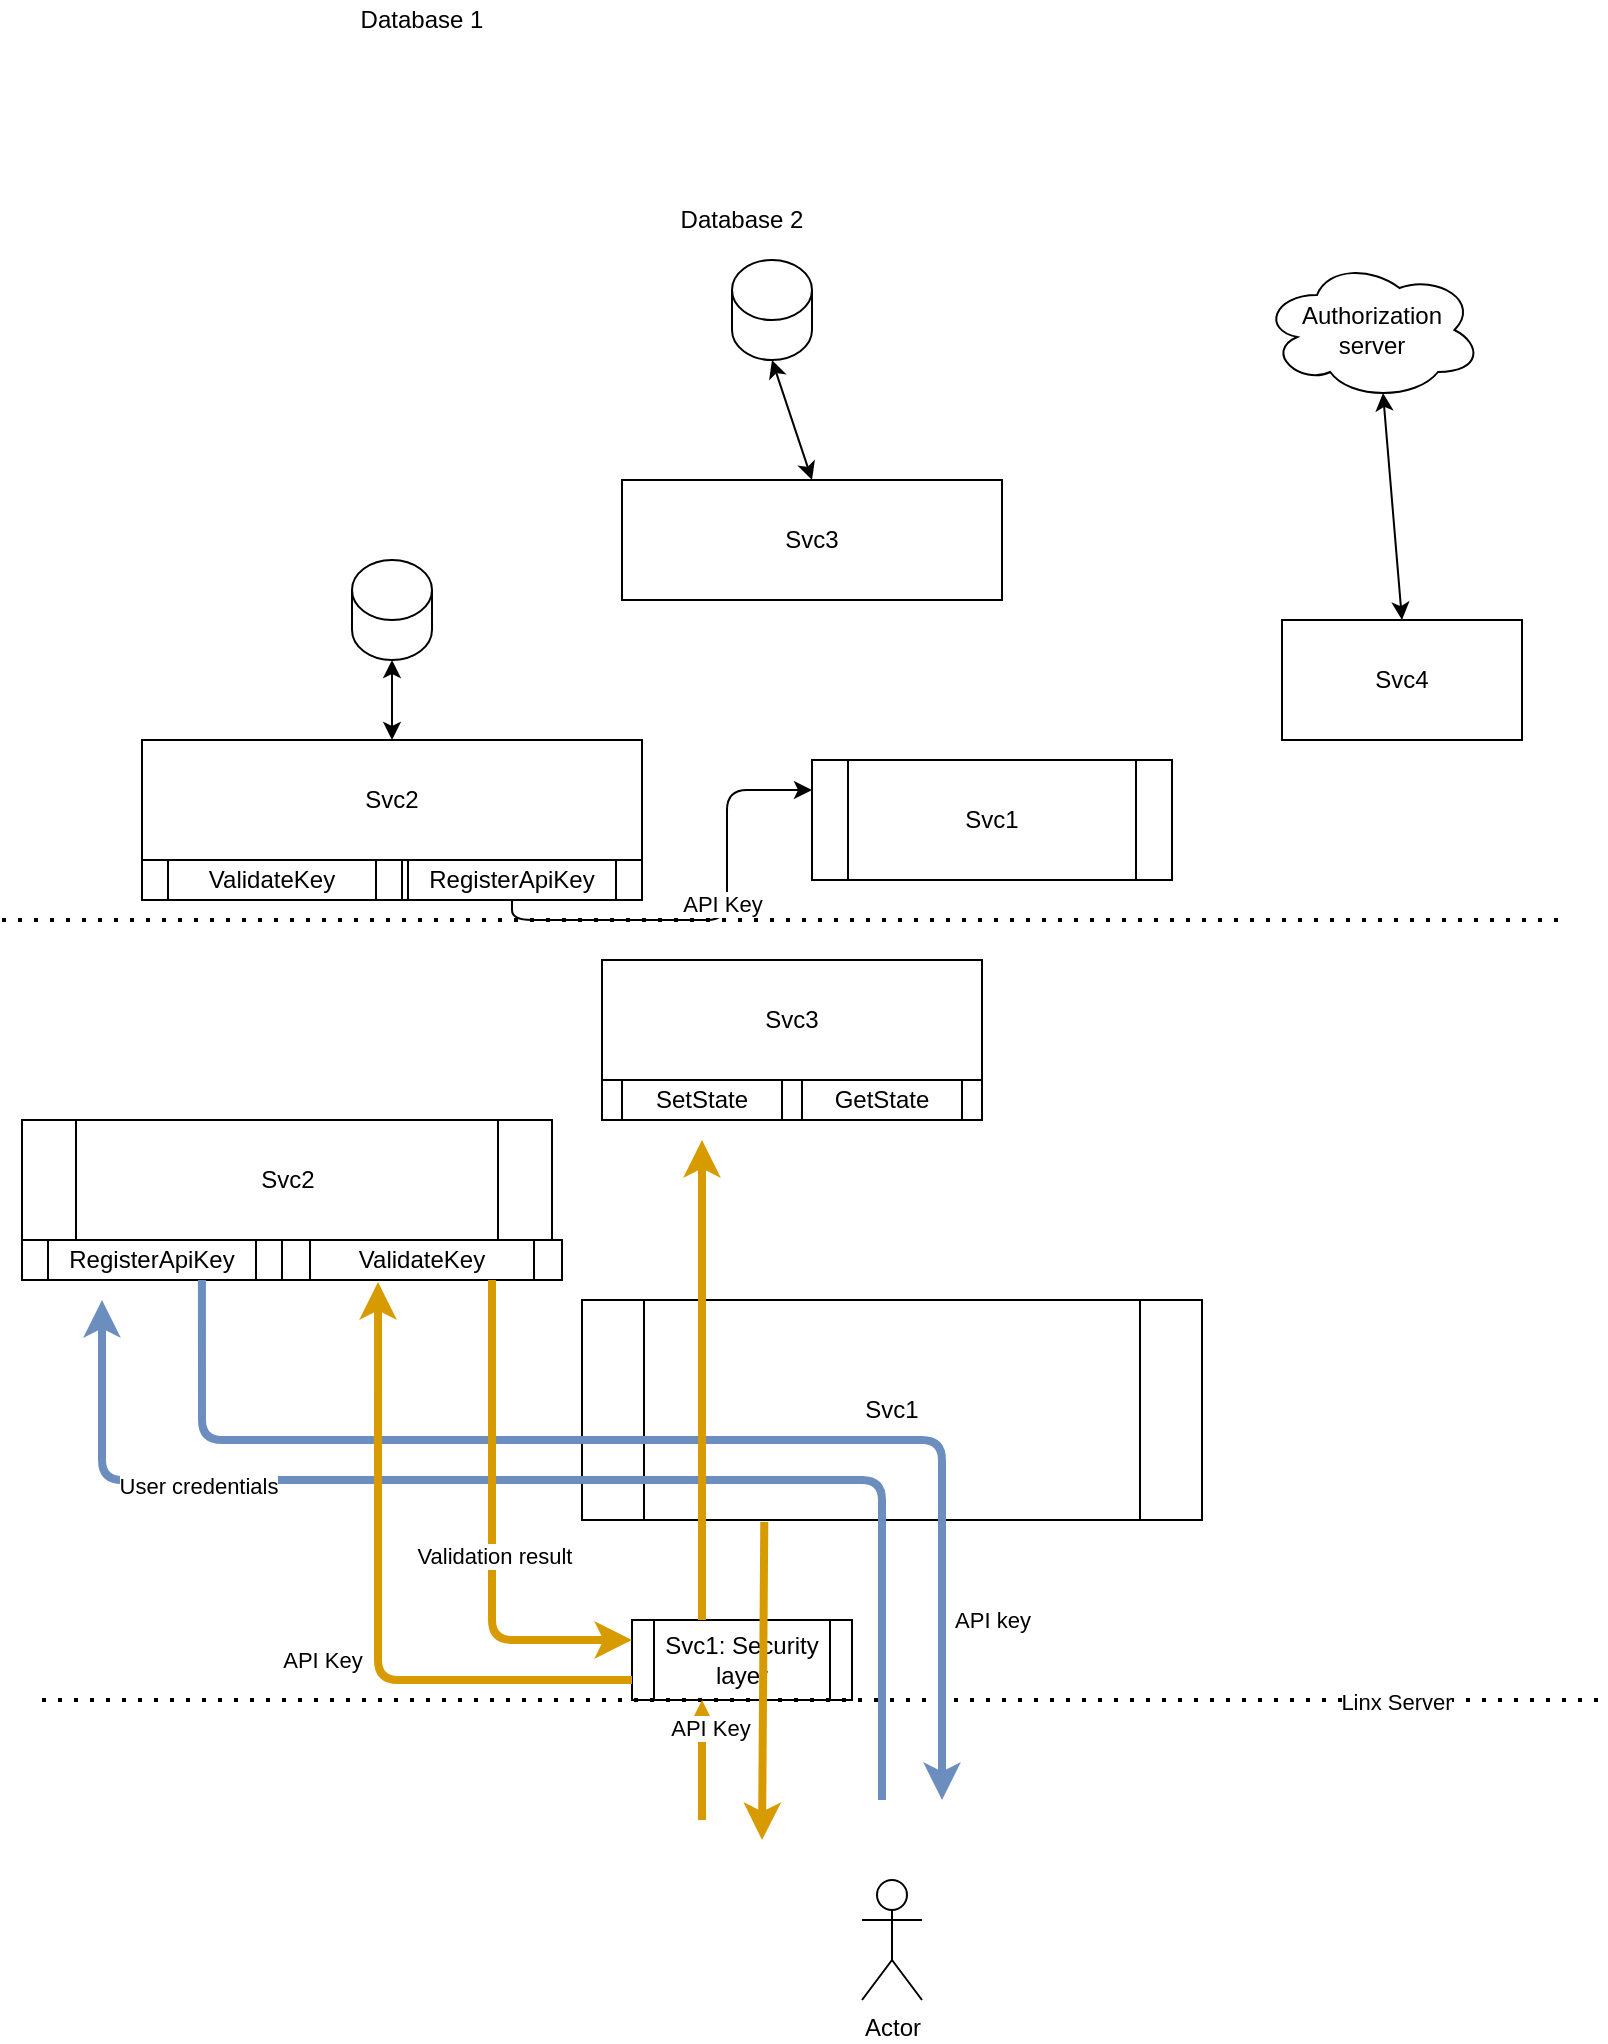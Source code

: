 <mxfile version="14.9.0" type="device" pages="4"><diagram id="HLgTDvGAxI1773y8lrbR" name="Page-1"><mxGraphModel dx="1422" dy="762" grid="1" gridSize="10" guides="1" tooltips="1" connect="1" arrows="1" fold="1" page="1" pageScale="1" pageWidth="850" pageHeight="1100" math="0" shadow="0"><root><mxCell id="0"/><mxCell id="1" parent="0"/><mxCell id="-FcsciNFn2bH9h2o8kgL-3" value="Svc2" style="rounded=0;whiteSpace=wrap;html=1;" parent="1" vertex="1"><mxGeometry x="110" y="440" width="250" height="60" as="geometry"/></mxCell><mxCell id="-FcsciNFn2bH9h2o8kgL-7" value="Svc3" style="rounded=0;whiteSpace=wrap;html=1;" parent="1" vertex="1"><mxGeometry x="350" y="310" width="190" height="60" as="geometry"/></mxCell><mxCell id="-FcsciNFn2bH9h2o8kgL-8" value="Svc4" style="rounded=0;whiteSpace=wrap;html=1;" parent="1" vertex="1"><mxGeometry x="680" y="380" width="120" height="60" as="geometry"/></mxCell><mxCell id="-FcsciNFn2bH9h2o8kgL-13" value="" style="shape=cylinder3;whiteSpace=wrap;html=1;boundedLbl=1;backgroundOutline=1;size=15;" parent="1" vertex="1"><mxGeometry x="215" y="350" width="40" height="50" as="geometry"/></mxCell><mxCell id="-FcsciNFn2bH9h2o8kgL-15" value="" style="shape=cylinder3;whiteSpace=wrap;html=1;boundedLbl=1;backgroundOutline=1;size=15;" parent="1" vertex="1"><mxGeometry x="405" y="200" width="40" height="50" as="geometry"/></mxCell><mxCell id="-FcsciNFn2bH9h2o8kgL-2" value="Actor" style="shape=umlActor;verticalLabelPosition=bottom;verticalAlign=top;html=1;outlineConnect=0;" parent="1" vertex="1"><mxGeometry x="470" y="1010" width="30" height="60" as="geometry"/></mxCell><mxCell id="-FcsciNFn2bH9h2o8kgL-25" value="" style="endArrow=classic;startArrow=classic;html=1;exitX=0.5;exitY=0;exitDx=0;exitDy=0;entryX=0.5;entryY=1;entryDx=0;entryDy=0;entryPerimeter=0;" parent="1" source="-FcsciNFn2bH9h2o8kgL-7" target="-FcsciNFn2bH9h2o8kgL-15" edge="1"><mxGeometry width="50" height="50" relative="1" as="geometry"><mxPoint x="490" y="240" as="sourcePoint"/><mxPoint x="540" y="190" as="targetPoint"/></mxGeometry></mxCell><mxCell id="-FcsciNFn2bH9h2o8kgL-26" value="Database 1" style="text;html=1;strokeColor=none;fillColor=none;align=center;verticalAlign=middle;whiteSpace=wrap;rounded=0;" parent="1" vertex="1"><mxGeometry x="210" y="70" width="80" height="20" as="geometry"/></mxCell><mxCell id="-FcsciNFn2bH9h2o8kgL-27" value="Database 2" style="text;html=1;strokeColor=none;fillColor=none;align=center;verticalAlign=middle;whiteSpace=wrap;rounded=0;" parent="1" vertex="1"><mxGeometry x="370" y="170" width="80" height="20" as="geometry"/></mxCell><mxCell id="-FcsciNFn2bH9h2o8kgL-28" value="Authorization &lt;br&gt;server" style="ellipse;shape=cloud;whiteSpace=wrap;html=1;" parent="1" vertex="1"><mxGeometry x="670" y="200" width="110" height="70" as="geometry"/></mxCell><mxCell id="-FcsciNFn2bH9h2o8kgL-30" value="" style="endArrow=classic;startArrow=classic;html=1;entryX=0.55;entryY=0.95;entryDx=0;entryDy=0;entryPerimeter=0;exitX=0.5;exitY=0;exitDx=0;exitDy=0;" parent="1" source="-FcsciNFn2bH9h2o8kgL-8" target="-FcsciNFn2bH9h2o8kgL-28" edge="1"><mxGeometry width="50" height="50" relative="1" as="geometry"><mxPoint x="580" y="280" as="sourcePoint"/><mxPoint x="660" y="460" as="targetPoint"/></mxGeometry></mxCell><mxCell id="-FcsciNFn2bH9h2o8kgL-45" value="Svc1" style="shape=process;whiteSpace=wrap;html=1;backgroundOutline=1;" parent="1" vertex="1"><mxGeometry x="445" y="450" width="180" height="60" as="geometry"/></mxCell><mxCell id="-FcsciNFn2bH9h2o8kgL-53" value="" style="endArrow=none;dashed=1;html=1;dashPattern=1 3;strokeWidth=2;" parent="1" edge="1"><mxGeometry width="50" height="50" relative="1" as="geometry"><mxPoint x="40" y="530" as="sourcePoint"/><mxPoint x="820" y="530" as="targetPoint"/></mxGeometry></mxCell><mxCell id="-FcsciNFn2bH9h2o8kgL-55" value="" style="endArrow=classic;startArrow=classic;html=1;entryX=0.5;entryY=1;entryDx=0;entryDy=0;entryPerimeter=0;exitX=0.5;exitY=0;exitDx=0;exitDy=0;" parent="1" source="-FcsciNFn2bH9h2o8kgL-3" target="-FcsciNFn2bH9h2o8kgL-13" edge="1"><mxGeometry width="50" height="50" relative="1" as="geometry"><mxPoint x="70" y="460" as="sourcePoint"/><mxPoint x="120" y="410" as="targetPoint"/></mxGeometry></mxCell><mxCell id="-FcsciNFn2bH9h2o8kgL-72" value="RegisterApiKey" style="shape=process;whiteSpace=wrap;html=1;backgroundOutline=1;" parent="1" vertex="1"><mxGeometry x="230" y="500" width="130" height="20" as="geometry"/></mxCell><mxCell id="-FcsciNFn2bH9h2o8kgL-73" value="" style="endArrow=classic;html=1;exitX=0.5;exitY=1;exitDx=0;exitDy=0;entryX=0;entryY=0.25;entryDx=0;entryDy=0;edgeStyle=orthogonalEdgeStyle;" parent="1" source="-FcsciNFn2bH9h2o8kgL-72" target="-FcsciNFn2bH9h2o8kgL-45" edge="1"><mxGeometry width="50" height="50" relative="1" as="geometry"><mxPoint x="400" y="420" as="sourcePoint"/><mxPoint x="450" y="370" as="targetPoint"/></mxGeometry></mxCell><mxCell id="-FcsciNFn2bH9h2o8kgL-74" value="API Key" style="edgeLabel;html=1;align=center;verticalAlign=middle;resizable=0;points=[];" parent="-FcsciNFn2bH9h2o8kgL-73" vertex="1" connectable="0"><mxGeometry x="0.114" y="3" relative="1" as="geometry"><mxPoint as="offset"/></mxGeometry></mxCell><mxCell id="-FcsciNFn2bH9h2o8kgL-75" value="ValidateKey" style="shape=process;whiteSpace=wrap;html=1;backgroundOutline=1;" parent="1" vertex="1"><mxGeometry x="110" y="500" width="130" height="20" as="geometry"/></mxCell><mxCell id="-FcsciNFn2bH9h2o8kgL-92" value="Svc1" style="shape=process;whiteSpace=wrap;html=1;backgroundOutline=1;" parent="1" vertex="1"><mxGeometry x="330" y="720" width="310" height="110" as="geometry"/></mxCell><mxCell id="-FcsciNFn2bH9h2o8kgL-93" value="Svc1: Security layer" style="shape=process;whiteSpace=wrap;html=1;backgroundOutline=1;" parent="1" vertex="1"><mxGeometry x="355" y="880" width="110" height="40" as="geometry"/></mxCell><mxCell id="-FcsciNFn2bH9h2o8kgL-96" value="Svc2" style="shape=process;whiteSpace=wrap;html=1;backgroundOutline=1;" parent="1" vertex="1"><mxGeometry x="50" y="630" width="265" height="60" as="geometry"/></mxCell><mxCell id="-FcsciNFn2bH9h2o8kgL-99" value="" style="endArrow=classic;html=1;strokeWidth=4;fillColor=#dae8fc;strokeColor=#6c8ebf;edgeStyle=orthogonalEdgeStyle;" parent="1" edge="1"><mxGeometry width="50" height="50" relative="1" as="geometry"><mxPoint x="480" y="970" as="sourcePoint"/><mxPoint x="90" y="720" as="targetPoint"/><Array as="points"><mxPoint x="480" y="810"/><mxPoint x="90" y="810"/></Array></mxGeometry></mxCell><mxCell id="-FcsciNFn2bH9h2o8kgL-100" value="User credentials" style="edgeLabel;html=1;align=center;verticalAlign=middle;resizable=0;points=[];" parent="-FcsciNFn2bH9h2o8kgL-99" vertex="1" connectable="0"><mxGeometry x="0.571" y="3" relative="1" as="geometry"><mxPoint as="offset"/></mxGeometry></mxCell><mxCell id="-FcsciNFn2bH9h2o8kgL-101" value="" style="endArrow=none;dashed=1;html=1;dashPattern=1 3;strokeWidth=2;" parent="1" edge="1"><mxGeometry width="50" height="50" relative="1" as="geometry"><mxPoint x="60" y="920" as="sourcePoint"/><mxPoint x="840" y="920" as="targetPoint"/></mxGeometry></mxCell><mxCell id="-FcsciNFn2bH9h2o8kgL-102" value="Linx Server" style="edgeLabel;html=1;align=center;verticalAlign=middle;resizable=0;points=[];" parent="-FcsciNFn2bH9h2o8kgL-101" vertex="1" connectable="0"><mxGeometry x="0.736" y="-1" relative="1" as="geometry"><mxPoint as="offset"/></mxGeometry></mxCell><mxCell id="-FcsciNFn2bH9h2o8kgL-103" value="RegisterApiKey" style="shape=process;whiteSpace=wrap;html=1;backgroundOutline=1;" parent="1" vertex="1"><mxGeometry x="50" y="690" width="130" height="20" as="geometry"/></mxCell><mxCell id="-FcsciNFn2bH9h2o8kgL-104" value="" style="endArrow=classic;html=1;strokeWidth=4;fillColor=#dae8fc;strokeColor=#6c8ebf;exitX=0.692;exitY=1;exitDx=0;exitDy=0;exitPerimeter=0;edgeStyle=orthogonalEdgeStyle;" parent="1" source="-FcsciNFn2bH9h2o8kgL-103" edge="1"><mxGeometry width="50" height="50" relative="1" as="geometry"><mxPoint x="140" y="730" as="sourcePoint"/><mxPoint x="510" y="970" as="targetPoint"/><Array as="points"><mxPoint x="140" y="790"/><mxPoint x="510" y="790"/></Array></mxGeometry></mxCell><mxCell id="-FcsciNFn2bH9h2o8kgL-106" value="API key" style="edgeLabel;html=1;align=center;verticalAlign=middle;resizable=0;points=[];" parent="-FcsciNFn2bH9h2o8kgL-104" vertex="1" connectable="0"><mxGeometry x="-0.103" y="-4" relative="1" as="geometry"><mxPoint x="192" y="86" as="offset"/></mxGeometry></mxCell><mxCell id="-FcsciNFn2bH9h2o8kgL-107" value="ValidateKey" style="shape=process;whiteSpace=wrap;html=1;backgroundOutline=1;" parent="1" vertex="1"><mxGeometry x="180" y="690" width="140" height="20" as="geometry"/></mxCell><mxCell id="-FcsciNFn2bH9h2o8kgL-108" value="" style="endArrow=classic;html=1;strokeWidth=4;fillColor=#ffe6cc;strokeColor=#d79b00;" parent="1" edge="1"><mxGeometry width="50" height="50" relative="1" as="geometry"><mxPoint x="390" y="980" as="sourcePoint"/><mxPoint x="390" y="920" as="targetPoint"/></mxGeometry></mxCell><mxCell id="-FcsciNFn2bH9h2o8kgL-111" value="API Key" style="edgeLabel;html=1;align=center;verticalAlign=middle;resizable=0;points=[];" parent="-FcsciNFn2bH9h2o8kgL-108" vertex="1" connectable="0"><mxGeometry x="0.557" y="-4" relative="1" as="geometry"><mxPoint as="offset"/></mxGeometry></mxCell><mxCell id="-FcsciNFn2bH9h2o8kgL-112" value="" style="endArrow=classic;html=1;strokeWidth=4;fillColor=#ffe6cc;strokeColor=#d79b00;entryX=0.343;entryY=1.05;entryDx=0;entryDy=0;entryPerimeter=0;exitX=0;exitY=0.75;exitDx=0;exitDy=0;edgeStyle=orthogonalEdgeStyle;" parent="1" source="-FcsciNFn2bH9h2o8kgL-93" target="-FcsciNFn2bH9h2o8kgL-107" edge="1"><mxGeometry width="50" height="50" relative="1" as="geometry"><mxPoint x="490" y="980" as="sourcePoint"/><mxPoint x="490" y="930" as="targetPoint"/></mxGeometry></mxCell><mxCell id="-FcsciNFn2bH9h2o8kgL-113" value="API Key" style="edgeLabel;html=1;align=center;verticalAlign=middle;resizable=0;points=[];" parent="-FcsciNFn2bH9h2o8kgL-112" vertex="1" connectable="0"><mxGeometry x="0.557" y="-4" relative="1" as="geometry"><mxPoint x="-32" y="117" as="offset"/></mxGeometry></mxCell><mxCell id="-FcsciNFn2bH9h2o8kgL-114" value="" style="endArrow=classic;html=1;strokeWidth=4;fillColor=#ffe6cc;strokeColor=#d79b00;entryX=0;entryY=0.25;entryDx=0;entryDy=0;exitX=0.75;exitY=1;exitDx=0;exitDy=0;edgeStyle=orthogonalEdgeStyle;" parent="1" source="-FcsciNFn2bH9h2o8kgL-107" target="-FcsciNFn2bH9h2o8kgL-93" edge="1"><mxGeometry width="50" height="50" relative="1" as="geometry"><mxPoint x="804.5" y="719" as="sourcePoint"/><mxPoint x="580.02" y="560" as="targetPoint"/></mxGeometry></mxCell><mxCell id="-FcsciNFn2bH9h2o8kgL-116" value="Validation result" style="edgeLabel;html=1;align=center;verticalAlign=middle;resizable=0;points=[];" parent="-FcsciNFn2bH9h2o8kgL-114" vertex="1" connectable="0"><mxGeometry x="0.104" y="1" relative="1" as="geometry"><mxPoint as="offset"/></mxGeometry></mxCell><mxCell id="-FcsciNFn2bH9h2o8kgL-117" value="" style="endArrow=classic;html=1;strokeWidth=4;fillColor=#ffe6cc;strokeColor=#d79b00;" parent="1" edge="1"><mxGeometry width="50" height="50" relative="1" as="geometry"><mxPoint x="390" y="880" as="sourcePoint"/><mxPoint x="390" y="640" as="targetPoint"/></mxGeometry></mxCell><mxCell id="-FcsciNFn2bH9h2o8kgL-120" value="Svc3" style="rounded=0;whiteSpace=wrap;html=1;" parent="1" vertex="1"><mxGeometry x="340" y="550" width="190" height="60" as="geometry"/></mxCell><mxCell id="-FcsciNFn2bH9h2o8kgL-121" value="SetState" style="shape=process;whiteSpace=wrap;html=1;backgroundOutline=1;" parent="1" vertex="1"><mxGeometry x="340" y="610" width="100" height="20" as="geometry"/></mxCell><mxCell id="-FcsciNFn2bH9h2o8kgL-122" value="GetState" style="shape=process;whiteSpace=wrap;html=1;backgroundOutline=1;" parent="1" vertex="1"><mxGeometry x="430" y="610" width="100" height="20" as="geometry"/></mxCell><mxCell id="-FcsciNFn2bH9h2o8kgL-123" value="" style="endArrow=classic;html=1;strokeWidth=4;fillColor=#ffe6cc;strokeColor=#d79b00;exitX=0.294;exitY=1.009;exitDx=0;exitDy=0;exitPerimeter=0;" parent="1" source="-FcsciNFn2bH9h2o8kgL-92" edge="1"><mxGeometry width="50" height="50" relative="1" as="geometry"><mxPoint x="420" y="850" as="sourcePoint"/><mxPoint x="420" y="990" as="targetPoint"/></mxGeometry></mxCell></root></mxGraphModel></diagram><diagram id="8StwgV1w-nt2ezaBrcAZ" name="Page-2"><mxGraphModel dx="1422" dy="762" grid="1" gridSize="10" guides="1" tooltips="1" connect="1" arrows="1" fold="1" page="1" pageScale="1" pageWidth="850" pageHeight="1100" math="0" shadow="0"><root><mxCell id="08Kf6zx3Jx7jf0_cea9D-0"/><mxCell id="08Kf6zx3Jx7jf0_cea9D-1" parent="08Kf6zx3Jx7jf0_cea9D-0"/><mxCell id="08Kf6zx3Jx7jf0_cea9D-2" value="external facing service" style="rounded=1;whiteSpace=wrap;html=1;" parent="08Kf6zx3Jx7jf0_cea9D-1" vertex="1"><mxGeometry x="120" y="450" width="300" height="60" as="geometry"/></mxCell><mxCell id="08Kf6zx3Jx7jf0_cea9D-3" value="user admin service" style="rounded=1;whiteSpace=wrap;html=1;" parent="08Kf6zx3Jx7jf0_cea9D-1" vertex="1"><mxGeometry x="110" y="260" width="270" height="60" as="geometry"/></mxCell><mxCell id="08Kf6zx3Jx7jf0_cea9D-4" value="token storage service" style="rounded=1;whiteSpace=wrap;html=1;" parent="08Kf6zx3Jx7jf0_cea9D-1" vertex="1"><mxGeometry x="570" y="260" width="120" height="60" as="geometry"/></mxCell><mxCell id="08Kf6zx3Jx7jf0_cea9D-5" value="oauth service" style="rounded=1;whiteSpace=wrap;html=1;" parent="08Kf6zx3Jx7jf0_cea9D-1" vertex="1"><mxGeometry x="680" y="260" width="120" height="60" as="geometry"/></mxCell><mxCell id="08Kf6zx3Jx7jf0_cea9D-6" value="Actor" style="shape=umlActor;verticalLabelPosition=bottom;verticalAlign=top;html=1;outlineConnect=0;" parent="08Kf6zx3Jx7jf0_cea9D-1" vertex="1"><mxGeometry x="210" y="640" width="30" height="60" as="geometry"/></mxCell><mxCell id="08Kf6zx3Jx7jf0_cea9D-8" value="" style="ellipse;shape=cloud;whiteSpace=wrap;html=1;" parent="08Kf6zx3Jx7jf0_cea9D-1" vertex="1"><mxGeometry x="620" y="110" width="120" height="80" as="geometry"/></mxCell><mxCell id="08Kf6zx3Jx7jf0_cea9D-10" value="" style="endArrow=classic;html=1;strokeWidth=1;" parent="08Kf6zx3Jx7jf0_cea9D-1" edge="1"><mxGeometry width="50" height="50" relative="1" as="geometry"><mxPoint x="150" y="630" as="sourcePoint"/><mxPoint x="150" y="510" as="targetPoint"/></mxGeometry></mxCell><mxCell id="08Kf6zx3Jx7jf0_cea9D-20" value="1. Register Api key" style="edgeLabel;html=1;align=center;verticalAlign=middle;resizable=0;points=[];" parent="08Kf6zx3Jx7jf0_cea9D-10" vertex="1" connectable="0"><mxGeometry x="0.417" y="-1" relative="1" as="geometry"><mxPoint x="-61" y="75" as="offset"/></mxGeometry></mxCell><mxCell id="bbaEAj36hDTWSI_uH5qk-13" value="user&lt;br&gt;credentials" style="edgeLabel;html=1;align=center;verticalAlign=middle;resizable=0;points=[];" vertex="1" connectable="0" parent="08Kf6zx3Jx7jf0_cea9D-10"><mxGeometry x="-0.2" y="1" relative="1" as="geometry"><mxPoint y="-22" as="offset"/></mxGeometry></mxCell><mxCell id="08Kf6zx3Jx7jf0_cea9D-14" value="" style="endArrow=classic;html=1;strokeWidth=1;" parent="08Kf6zx3Jx7jf0_cea9D-1" edge="1"><mxGeometry width="50" height="50" relative="1" as="geometry"><mxPoint x="150" y="450" as="sourcePoint"/><mxPoint x="150" y="320" as="targetPoint"/></mxGeometry></mxCell><mxCell id="08Kf6zx3Jx7jf0_cea9D-21" value="2. Validate &lt;br&gt;user&amp;nbsp;" style="edgeLabel;html=1;align=center;verticalAlign=middle;resizable=0;points=[];" parent="08Kf6zx3Jx7jf0_cea9D-14" vertex="1" connectable="0"><mxGeometry x="-0.354" y="-1" relative="1" as="geometry"><mxPoint x="-61" y="-68" as="offset"/></mxGeometry></mxCell><mxCell id="bbaEAj36hDTWSI_uH5qk-11" value="user&lt;br&gt;credentials" style="edgeLabel;html=1;align=center;verticalAlign=middle;resizable=0;points=[];" vertex="1" connectable="0" parent="08Kf6zx3Jx7jf0_cea9D-14"><mxGeometry x="-0.277" relative="1" as="geometry"><mxPoint as="offset"/></mxGeometry></mxCell><mxCell id="08Kf6zx3Jx7jf0_cea9D-16" value="" style="endArrow=classic;html=1;strokeWidth=1;exitX=0.25;exitY=1;exitDx=0;exitDy=0;" parent="08Kf6zx3Jx7jf0_cea9D-1" source="08Kf6zx3Jx7jf0_cea9D-3" edge="1"><mxGeometry width="50" height="50" relative="1" as="geometry"><mxPoint x="210" y="330" as="sourcePoint"/><mxPoint x="210" y="449" as="targetPoint"/><Array as="points"><mxPoint x="210" y="350"/></Array></mxGeometry></mxCell><mxCell id="bbaEAj36hDTWSI_uH5qk-2" value="3. Return API Key" style="edgeLabel;html=1;align=center;verticalAlign=middle;resizable=0;points=[];" vertex="1" connectable="0" parent="08Kf6zx3Jx7jf0_cea9D-16"><mxGeometry x="-0.143" y="1" relative="1" as="geometry"><mxPoint x="-1" y="-37" as="offset"/></mxGeometry></mxCell><mxCell id="bbaEAj36hDTWSI_uH5qk-15" value="API Key" style="edgeLabel;html=1;align=center;verticalAlign=middle;resizable=0;points=[];" vertex="1" connectable="0" parent="08Kf6zx3Jx7jf0_cea9D-16"><mxGeometry x="0.051" y="-2" relative="1" as="geometry"><mxPoint as="offset"/></mxGeometry></mxCell><mxCell id="bbaEAj36hDTWSI_uH5qk-3" value="" style="endArrow=classic;html=1;strokeWidth=1;" edge="1" parent="08Kf6zx3Jx7jf0_cea9D-1"><mxGeometry width="50" height="50" relative="1" as="geometry"><mxPoint x="210" y="510" as="sourcePoint"/><mxPoint x="210" y="629" as="targetPoint"/><Array as="points"><mxPoint x="210" y="530"/></Array></mxGeometry></mxCell><mxCell id="bbaEAj36hDTWSI_uH5qk-4" value="API Key" style="edgeLabel;html=1;align=center;verticalAlign=middle;resizable=0;points=[];" vertex="1" connectable="0" parent="bbaEAj36hDTWSI_uH5qk-3"><mxGeometry x="-0.143" y="1" relative="1" as="geometry"><mxPoint y="19" as="offset"/></mxGeometry></mxCell><mxCell id="bbaEAj36hDTWSI_uH5qk-5" value="" style="endArrow=classic;html=1;strokeWidth=1;" edge="1" parent="08Kf6zx3Jx7jf0_cea9D-1"><mxGeometry width="50" height="50" relative="1" as="geometry"><mxPoint x="320" y="630" as="sourcePoint"/><mxPoint x="320" y="510" as="targetPoint"/></mxGeometry></mxCell><mxCell id="bbaEAj36hDTWSI_uH5qk-6" value="4. Initiate OAuth flow" style="edgeLabel;html=1;align=center;verticalAlign=middle;resizable=0;points=[];" vertex="1" connectable="0" parent="bbaEAj36hDTWSI_uH5qk-5"><mxGeometry x="0.417" y="-1" relative="1" as="geometry"><mxPoint x="19" y="95" as="offset"/></mxGeometry></mxCell><mxCell id="bbaEAj36hDTWSI_uH5qk-16" value="API Key" style="edgeLabel;html=1;align=center;verticalAlign=middle;resizable=0;points=[];" vertex="1" connectable="0" parent="bbaEAj36hDTWSI_uH5qk-5"><mxGeometry x="0.4" y="4" relative="1" as="geometry"><mxPoint as="offset"/></mxGeometry></mxCell><mxCell id="bbaEAj36hDTWSI_uH5qk-17" value="" style="endArrow=classic;html=1;strokeWidth=1;exitX=0.657;exitY=0.033;exitDx=0;exitDy=0;exitPerimeter=0;entryX=0.75;entryY=1;entryDx=0;entryDy=0;" edge="1" parent="08Kf6zx3Jx7jf0_cea9D-1" source="08Kf6zx3Jx7jf0_cea9D-2" target="08Kf6zx3Jx7jf0_cea9D-3"><mxGeometry width="50" height="50" relative="1" as="geometry"><mxPoint x="310" y="440" as="sourcePoint"/><mxPoint x="320" y="340" as="targetPoint"/></mxGeometry></mxCell><mxCell id="bbaEAj36hDTWSI_uH5qk-19" value="API Key" style="edgeLabel;html=1;align=center;verticalAlign=middle;resizable=0;points=[];" vertex="1" connectable="0" parent="bbaEAj36hDTWSI_uH5qk-17"><mxGeometry x="0.4" y="4" relative="1" as="geometry"><mxPoint y="10" as="offset"/></mxGeometry></mxCell><mxCell id="bbaEAj36hDTWSI_uH5qk-20" value="5. Validate API Key" style="text;html=1;strokeColor=none;fillColor=none;align=center;verticalAlign=middle;whiteSpace=wrap;rounded=0;" vertex="1" parent="08Kf6zx3Jx7jf0_cea9D-1"><mxGeometry x="320" y="330" width="90" height="20" as="geometry"/></mxCell><mxCell id="bbaEAj36hDTWSI_uH5qk-23" value="" style="endArrow=classic;html=1;strokeWidth=1;exitX=1;exitY=1;exitDx=0;exitDy=0;" edge="1" parent="08Kf6zx3Jx7jf0_cea9D-1" source="08Kf6zx3Jx7jf0_cea9D-3"><mxGeometry width="50" height="50" relative="1" as="geometry"><mxPoint x="494.6" y="431.98" as="sourcePoint"/><mxPoint x="380" y="440" as="targetPoint"/></mxGeometry></mxCell><mxCell id="bbaEAj36hDTWSI_uH5qk-24" value="encryption key" style="edgeLabel;html=1;align=center;verticalAlign=middle;resizable=0;points=[];" vertex="1" connectable="0" parent="bbaEAj36hDTWSI_uH5qk-23"><mxGeometry x="0.4" y="4" relative="1" as="geometry"><mxPoint y="10" as="offset"/></mxGeometry></mxCell></root></mxGraphModel></diagram><diagram id="PiiC_lipUSScKESCfH_p" name="SystemArchitecture"><mxGraphModel dx="2272" dy="762" grid="1" gridSize="10" guides="1" tooltips="1" connect="1" arrows="1" fold="1" page="1" pageScale="1" pageWidth="850" pageHeight="1100" math="0" shadow="0"><root><mxCell id="KlcQ8IipYunU-GQ_7Lvv-0"/><mxCell id="KlcQ8IipYunU-GQ_7Lvv-1" parent="KlcQ8IipYunU-GQ_7Lvv-0"/><mxCell id="KlcQ8IipYunU-GQ_7Lvv-72" value="" style="rounded=0;whiteSpace=wrap;html=1;dashed=1;strokeColor=#6c8ebf;fillColor=none;strokeWidth=2;" vertex="1" parent="KlcQ8IipYunU-GQ_7Lvv-1"><mxGeometry y="10" width="800" height="410" as="geometry"/></mxCell><mxCell id="KlcQ8IipYunU-GQ_7Lvv-13" value="user admin&lt;br&gt;api" style="rounded=1;whiteSpace=wrap;html=1;" vertex="1" parent="KlcQ8IipYunU-GQ_7Lvv-1"><mxGeometry x="100" y="150" width="130" height="60" as="geometry"/></mxCell><mxCell id="KlcQ8IipYunU-GQ_7Lvv-14" value="token storage&lt;br&gt;api" style="rounded=1;whiteSpace=wrap;html=1;" vertex="1" parent="KlcQ8IipYunU-GQ_7Lvv-1"><mxGeometry x="310" y="150" width="130" height="60" as="geometry"/></mxCell><mxCell id="KlcQ8IipYunU-GQ_7Lvv-15" value="oauth2 api" style="rounded=1;whiteSpace=wrap;html=1;" vertex="1" parent="KlcQ8IipYunU-GQ_7Lvv-1"><mxGeometry x="500" y="150" width="120" height="60" as="geometry"/></mxCell><mxCell id="KlcQ8IipYunU-GQ_7Lvv-16" value="external auth&lt;br&gt;server" style="ellipse;shape=cloud;whiteSpace=wrap;html=1;" vertex="1" parent="KlcQ8IipYunU-GQ_7Lvv-1"><mxGeometry x="680" y="510" width="120" height="80" as="geometry"/></mxCell><mxCell id="KlcQ8IipYunU-GQ_7Lvv-17" value="public api" style="rounded=1;whiteSpace=wrap;html=1;" vertex="1" parent="KlcQ8IipYunU-GQ_7Lvv-1"><mxGeometry x="250" y="340" width="250" height="60" as="geometry"/></mxCell><mxCell id="KlcQ8IipYunU-GQ_7Lvv-18" value="" style="endArrow=classic;html=1;entryX=0.5;entryY=1;entryDx=0;entryDy=0;exitX=0;exitY=0.5;exitDx=0;exitDy=0;edgeStyle=orthogonalEdgeStyle;" edge="1" parent="KlcQ8IipYunU-GQ_7Lvv-1" source="KlcQ8IipYunU-GQ_7Lvv-17" target="KlcQ8IipYunU-GQ_7Lvv-13"><mxGeometry width="50" height="50" relative="1" as="geometry"><mxPoint x="140" y="460" as="sourcePoint"/><mxPoint x="190" y="410" as="targetPoint"/></mxGeometry></mxCell><mxCell id="KlcQ8IipYunU-GQ_7Lvv-21" value="&lt;i&gt;validate users&lt;br&gt;&amp;amp; generate keys&lt;/i&gt;" style="edgeLabel;html=1;align=center;verticalAlign=middle;resizable=0;points=[];" vertex="1" connectable="0" parent="KlcQ8IipYunU-GQ_7Lvv-18"><mxGeometry x="0.421" relative="1" as="geometry"><mxPoint x="-115" y="-117" as="offset"/></mxGeometry></mxCell><mxCell id="KlcQ8IipYunU-GQ_7Lvv-20" value="" style="endArrow=classic;html=1;exitX=0.75;exitY=1;exitDx=0;exitDy=0;entryX=0;entryY=0.25;entryDx=0;entryDy=0;edgeStyle=orthogonalEdgeStyle;" edge="1" parent="KlcQ8IipYunU-GQ_7Lvv-1" source="KlcQ8IipYunU-GQ_7Lvv-13" target="KlcQ8IipYunU-GQ_7Lvv-17"><mxGeometry width="50" height="50" relative="1" as="geometry"><mxPoint x="150" y="590" as="sourcePoint"/><mxPoint x="200" y="540" as="targetPoint"/></mxGeometry></mxCell><mxCell id="KlcQ8IipYunU-GQ_7Lvv-22" value="" style="endArrow=classic;html=1;entryX=0.25;entryY=1;entryDx=0;entryDy=0;exitX=0.372;exitY=-0.05;exitDx=0;exitDy=0;exitPerimeter=0;" edge="1" parent="KlcQ8IipYunU-GQ_7Lvv-1" source="KlcQ8IipYunU-GQ_7Lvv-17" target="KlcQ8IipYunU-GQ_7Lvv-14"><mxGeometry width="50" height="50" relative="1" as="geometry"><mxPoint x="340" y="330" as="sourcePoint"/><mxPoint x="360" y="260" as="targetPoint"/></mxGeometry></mxCell><mxCell id="KlcQ8IipYunU-GQ_7Lvv-24" value="set&amp;nbsp; tokens" style="edgeLabel;html=1;align=center;verticalAlign=middle;resizable=0;points=[];" vertex="1" connectable="0" parent="KlcQ8IipYunU-GQ_7Lvv-22"><mxGeometry x="0.24" y="2" relative="1" as="geometry"><mxPoint as="offset"/></mxGeometry></mxCell><mxCell id="KlcQ8IipYunU-GQ_7Lvv-23" value="" style="endArrow=classic;html=1;entryX=0.62;entryY=0;entryDx=0;entryDy=0;entryPerimeter=0;" edge="1" parent="KlcQ8IipYunU-GQ_7Lvv-1" target="KlcQ8IipYunU-GQ_7Lvv-17"><mxGeometry width="50" height="50" relative="1" as="geometry"><mxPoint x="405" y="210" as="sourcePoint"/><mxPoint x="590" y="370" as="targetPoint"/></mxGeometry></mxCell><mxCell id="KlcQ8IipYunU-GQ_7Lvv-25" value="fetch tokens" style="edgeLabel;html=1;align=center;verticalAlign=middle;resizable=0;points=[];" vertex="1" connectable="0" parent="KlcQ8IipYunU-GQ_7Lvv-23"><mxGeometry x="0.32" y="2" relative="1" as="geometry"><mxPoint x="13" y="-36" as="offset"/></mxGeometry></mxCell><mxCell id="KlcQ8IipYunU-GQ_7Lvv-26" value="" style="endArrow=classic;html=1;exitX=1;exitY=0.25;exitDx=0;exitDy=0;entryX=0.25;entryY=1;entryDx=0;entryDy=0;edgeStyle=orthogonalEdgeStyle;" edge="1" parent="KlcQ8IipYunU-GQ_7Lvv-1" source="KlcQ8IipYunU-GQ_7Lvv-17" target="KlcQ8IipYunU-GQ_7Lvv-15"><mxGeometry width="50" height="50" relative="1" as="geometry"><mxPoint x="560" y="380" as="sourcePoint"/><mxPoint x="610" y="330" as="targetPoint"/></mxGeometry></mxCell><mxCell id="KlcQ8IipYunU-GQ_7Lvv-55" value="authorization&lt;br&gt;code" style="edgeLabel;html=1;align=center;verticalAlign=middle;resizable=0;points=[];" vertex="1" connectable="0" parent="KlcQ8IipYunU-GQ_7Lvv-26"><mxGeometry x="0.537" y="-1" relative="1" as="geometry"><mxPoint as="offset"/></mxGeometry></mxCell><mxCell id="KlcQ8IipYunU-GQ_7Lvv-27" value="" style="endArrow=classic;html=1;exitX=0.75;exitY=1;exitDx=0;exitDy=0;entryX=1;entryY=0.5;entryDx=0;entryDy=0;edgeStyle=orthogonalEdgeStyle;" edge="1" parent="KlcQ8IipYunU-GQ_7Lvv-1" source="KlcQ8IipYunU-GQ_7Lvv-15" target="KlcQ8IipYunU-GQ_7Lvv-17"><mxGeometry width="50" height="50" relative="1" as="geometry"><mxPoint x="570" y="440" as="sourcePoint"/><mxPoint x="620" y="390" as="targetPoint"/></mxGeometry></mxCell><mxCell id="KlcQ8IipYunU-GQ_7Lvv-28" value="&lt;i&gt;generate authorization&lt;br&gt;url &amp;amp; exchange code&lt;/i&gt;" style="edgeLabel;html=1;align=center;verticalAlign=middle;resizable=0;points=[];" vertex="1" connectable="0" parent="KlcQ8IipYunU-GQ_7Lvv-27"><mxGeometry x="-0.265" relative="1" as="geometry"><mxPoint x="100" y="-155" as="offset"/></mxGeometry></mxCell><mxCell id="KlcQ8IipYunU-GQ_7Lvv-54" value="access&amp;nbsp;&lt;br&gt;token" style="edgeLabel;html=1;align=center;verticalAlign=middle;resizable=0;points=[];" vertex="1" connectable="0" parent="KlcQ8IipYunU-GQ_7Lvv-27"><mxGeometry x="-0.354" y="-1" relative="1" as="geometry"><mxPoint as="offset"/></mxGeometry></mxCell><mxCell id="KlcQ8IipYunU-GQ_7Lvv-35" value="" style="endArrow=classic;html=1;dashed=1;entryX=0.55;entryY=0.95;entryDx=0;entryDy=0;entryPerimeter=0;exitX=1;exitY=0.5;exitDx=0;exitDy=0;edgeStyle=orthogonalEdgeStyle;" edge="1" parent="KlcQ8IipYunU-GQ_7Lvv-1" source="KlcQ8IipYunU-GQ_7Lvv-70" target="KlcQ8IipYunU-GQ_7Lvv-16"><mxGeometry width="50" height="50" relative="1" as="geometry"><mxPoint x="536" y="570" as="sourcePoint"/><mxPoint x="460" y="520" as="targetPoint"/><Array as="points"><mxPoint x="746" y="645"/></Array></mxGeometry></mxCell><mxCell id="KlcQ8IipYunU-GQ_7Lvv-49" value="authorize" style="edgeLabel;html=1;align=center;verticalAlign=middle;resizable=0;points=[];" vertex="1" connectable="0" parent="KlcQ8IipYunU-GQ_7Lvv-35"><mxGeometry x="-0.37" y="3" relative="1" as="geometry"><mxPoint as="offset"/></mxGeometry></mxCell><mxCell id="KlcQ8IipYunU-GQ_7Lvv-36" value="" style="endArrow=classic;html=1;dashed=1;exitX=0.625;exitY=0.2;exitDx=0;exitDy=0;exitPerimeter=0;edgeStyle=orthogonalEdgeStyle;entryX=1;entryY=1;entryDx=0;entryDy=0;" edge="1" parent="KlcQ8IipYunU-GQ_7Lvv-1" source="KlcQ8IipYunU-GQ_7Lvv-16" target="KlcQ8IipYunU-GQ_7Lvv-17"><mxGeometry width="50" height="50" relative="1" as="geometry"><mxPoint x="550" y="398.4" as="sourcePoint"/><mxPoint x="438" y="400" as="targetPoint"/><Array as="points"><mxPoint x="755" y="480"/><mxPoint x="500" y="480"/></Array></mxGeometry></mxCell><mxCell id="KlcQ8IipYunU-GQ_7Lvv-48" value="authorization code &lt;br&gt;&amp;amp; state" style="edgeLabel;html=1;align=center;verticalAlign=middle;resizable=0;points=[];" vertex="1" connectable="0" parent="KlcQ8IipYunU-GQ_7Lvv-36"><mxGeometry x="0.041" y="2" relative="1" as="geometry"><mxPoint as="offset"/></mxGeometry></mxCell><mxCell id="KlcQ8IipYunU-GQ_7Lvv-38" value="Database" style="shape=datastore;whiteSpace=wrap;html=1;" vertex="1" parent="KlcQ8IipYunU-GQ_7Lvv-1"><mxGeometry x="133.75" y="50" width="62.5" height="50" as="geometry"/></mxCell><mxCell id="KlcQ8IipYunU-GQ_7Lvv-39" value="Database" style="shape=datastore;whiteSpace=wrap;html=1;" vertex="1" parent="KlcQ8IipYunU-GQ_7Lvv-1"><mxGeometry x="345" y="50" width="60" height="50" as="geometry"/></mxCell><mxCell id="KlcQ8IipYunU-GQ_7Lvv-40" value="" style="endArrow=classic;startArrow=classic;html=1;dashed=1;entryX=0.5;entryY=1;entryDx=0;entryDy=0;exitX=0.5;exitY=0;exitDx=0;exitDy=0;" edge="1" parent="KlcQ8IipYunU-GQ_7Lvv-1" source="KlcQ8IipYunU-GQ_7Lvv-13" target="KlcQ8IipYunU-GQ_7Lvv-38"><mxGeometry width="50" height="50" relative="1" as="geometry"><mxPoint x="70" y="210" as="sourcePoint"/><mxPoint x="120" y="160" as="targetPoint"/></mxGeometry></mxCell><mxCell id="KlcQ8IipYunU-GQ_7Lvv-44" value="user info" style="edgeLabel;html=1;align=center;verticalAlign=middle;resizable=0;points=[];" vertex="1" connectable="0" parent="KlcQ8IipYunU-GQ_7Lvv-40"><mxGeometry x="-0.4" relative="1" as="geometry"><mxPoint y="-5" as="offset"/></mxGeometry></mxCell><mxCell id="KlcQ8IipYunU-GQ_7Lvv-41" value="" style="endArrow=classic;startArrow=classic;html=1;dashed=1;exitX=0.5;exitY=1;exitDx=0;exitDy=0;entryX=0.5;entryY=0;entryDx=0;entryDy=0;" edge="1" parent="KlcQ8IipYunU-GQ_7Lvv-1" source="KlcQ8IipYunU-GQ_7Lvv-39" target="KlcQ8IipYunU-GQ_7Lvv-14"><mxGeometry width="50" height="50" relative="1" as="geometry"><mxPoint x="500" y="200" as="sourcePoint"/><mxPoint x="550" y="150" as="targetPoint"/></mxGeometry></mxCell><mxCell id="KlcQ8IipYunU-GQ_7Lvv-47" value="encrypted tokens" style="edgeLabel;html=1;align=center;verticalAlign=middle;resizable=0;points=[];" vertex="1" connectable="0" parent="KlcQ8IipYunU-GQ_7Lvv-41"><mxGeometry x="0.519" y="1" relative="1" as="geometry"><mxPoint y="-8" as="offset"/></mxGeometry></mxCell><mxCell id="KlcQ8IipYunU-GQ_7Lvv-51" value="" style="endArrow=none;dashed=1;html=1;dashPattern=1 3;strokeWidth=2;" edge="1" parent="KlcQ8IipYunU-GQ_7Lvv-1"><mxGeometry width="50" height="50" relative="1" as="geometry"><mxPoint x="60" y="330" as="sourcePoint"/><mxPoint x="710" y="330" as="targetPoint"/></mxGeometry></mxCell><mxCell id="KlcQ8IipYunU-GQ_7Lvv-71" value="internal API Key security" style="edgeLabel;html=1;align=center;verticalAlign=middle;resizable=0;points=[];labelBackgroundColor=none;fontColor=#4D4D4D;" vertex="1" connectable="0" parent="KlcQ8IipYunU-GQ_7Lvv-51"><mxGeometry x="0.945" y="1" relative="1" as="geometry"><mxPoint x="8" y="11" as="offset"/></mxGeometry></mxCell><mxCell id="KlcQ8IipYunU-GQ_7Lvv-45" value="encryption &lt;br&gt;key" style="edgeLabel;html=1;align=center;verticalAlign=middle;resizable=0;points=[];" vertex="1" connectable="0" parent="KlcQ8IipYunU-GQ_7Lvv-1"><mxGeometry x="210" y="340" as="geometry"><mxPoint x="4" y="-59" as="offset"/></mxGeometry></mxCell><mxCell id="KlcQ8IipYunU-GQ_7Lvv-52" value="user&lt;br&gt;api&lt;br&gt;key" style="edgeLabel;html=1;align=center;verticalAlign=middle;resizable=0;points=[];" vertex="1" connectable="0" parent="KlcQ8IipYunU-GQ_7Lvv-1"><mxGeometry x="160" y="290" as="geometry"><mxPoint x="5" y="-19" as="offset"/></mxGeometry></mxCell><mxCell id="KlcQ8IipYunU-GQ_7Lvv-58" value="&lt;i&gt;store encrypted 'state' &lt;br&gt;&amp;amp; access tokens&lt;/i&gt;" style="edgeLabel;html=1;align=center;verticalAlign=middle;resizable=0;points=[];" vertex="1" connectable="0" parent="KlcQ8IipYunU-GQ_7Lvv-1"><mxGeometry x="480" y="70" as="geometry"><mxPoint x="-6" y="2" as="offset"/></mxGeometry></mxCell><mxCell id="KlcQ8IipYunU-GQ_7Lvv-59" value="&lt;i&gt;store user &amp;amp;&lt;br&gt;api key info&lt;/i&gt;" style="edgeLabel;html=1;align=center;verticalAlign=middle;resizable=0;points=[];" vertex="1" connectable="0" parent="KlcQ8IipYunU-GQ_7Lvv-1"><mxGeometry x="100" y="70" as="geometry"><mxPoint x="-4" y="2" as="offset"/></mxGeometry></mxCell><mxCell id="KlcQ8IipYunU-GQ_7Lvv-60" value="" style="endArrow=classic;html=1;exitX=0.75;exitY=1;exitDx=0;exitDy=0;dashed=1;entryX=0.75;entryY=0;entryDx=0;entryDy=0;" edge="1" parent="KlcQ8IipYunU-GQ_7Lvv-1" source="KlcQ8IipYunU-GQ_7Lvv-17" target="KlcQ8IipYunU-GQ_7Lvv-70"><mxGeometry width="50" height="50" relative="1" as="geometry"><mxPoint x="230" y="510" as="sourcePoint"/><mxPoint x="406" y="530" as="targetPoint"/></mxGeometry></mxCell><mxCell id="KlcQ8IipYunU-GQ_7Lvv-61" value="redirection&lt;br&gt;&amp;nbsp;to authorization url" style="edgeLabel;html=1;align=center;verticalAlign=middle;resizable=0;points=[];" vertex="1" connectable="0" parent="KlcQ8IipYunU-GQ_7Lvv-60"><mxGeometry x="0.146" y="-3" relative="1" as="geometry"><mxPoint x="6" y="-34" as="offset"/></mxGeometry></mxCell><mxCell id="KlcQ8IipYunU-GQ_7Lvv-64" value="" style="endArrow=classic;html=1;entryX=0.25;entryY=1;entryDx=0;entryDy=0;exitX=0.25;exitY=0;exitDx=0;exitDy=0;" edge="1" parent="KlcQ8IipYunU-GQ_7Lvv-1" source="KlcQ8IipYunU-GQ_7Lvv-70" target="KlcQ8IipYunU-GQ_7Lvv-17"><mxGeometry width="50" height="50" relative="1" as="geometry"><mxPoint x="270" y="550" as="sourcePoint"/><mxPoint x="270" y="490" as="targetPoint"/></mxGeometry></mxCell><mxCell id="KlcQ8IipYunU-GQ_7Lvv-65" value="api key" style="edgeLabel;html=1;align=center;verticalAlign=middle;resizable=0;points=[];" vertex="1" connectable="0" parent="KlcQ8IipYunU-GQ_7Lvv-64"><mxGeometry x="0.48" relative="1" as="geometry"><mxPoint as="offset"/></mxGeometry></mxCell><mxCell id="KlcQ8IipYunU-GQ_7Lvv-66" value="" style="endArrow=classic;html=1;exitX=0.5;exitY=1;exitDx=0;exitDy=0;entryX=0.5;entryY=0;entryDx=0;entryDy=0;" edge="1" parent="KlcQ8IipYunU-GQ_7Lvv-1" source="KlcQ8IipYunU-GQ_7Lvv-17" target="KlcQ8IipYunU-GQ_7Lvv-70"><mxGeometry width="50" height="50" relative="1" as="geometry"><mxPoint x="280" y="560" as="sourcePoint"/><mxPoint x="314" y="530" as="targetPoint"/></mxGeometry></mxCell><mxCell id="KlcQ8IipYunU-GQ_7Lvv-69" value="decrypted&lt;br&gt;access token" style="edgeLabel;html=1;align=center;verticalAlign=middle;resizable=0;points=[];" vertex="1" connectable="0" parent="KlcQ8IipYunU-GQ_7Lvv-66"><mxGeometry x="0.46" y="-1" relative="1" as="geometry"><mxPoint x="1" y="-9" as="offset"/></mxGeometry></mxCell><mxCell id="KlcQ8IipYunU-GQ_7Lvv-70" value="user/external system" style="rounded=1;whiteSpace=wrap;html=1;" vertex="1" parent="KlcQ8IipYunU-GQ_7Lvv-1"><mxGeometry x="250" y="590" width="250" height="110" as="geometry"/></mxCell><mxCell id="KlcQ8IipYunU-GQ_7Lvv-73" value="Linx cloud server" style="text;html=1;strokeColor=none;fillColor=none;align=center;verticalAlign=middle;whiteSpace=wrap;rounded=0;dashed=1;labelBackgroundColor=none;fontColor=#0066CC;" vertex="1" parent="KlcQ8IipYunU-GQ_7Lvv-1"><mxGeometry x="680" y="400" width="110" height="20" as="geometry"/></mxCell></root></mxGraphModel></diagram><diagram id="r9OwgjNGt6sPJChVXjHa" name="Page-4"><mxGraphModel dx="1422" dy="762" grid="1" gridSize="10" guides="1" tooltips="1" connect="1" arrows="1" fold="1" page="1" pageScale="1" pageWidth="850" pageHeight="1100" math="0" shadow="0"><root><mxCell id="KfQFrObgw7bLwpjQ0C2W-0"/><mxCell id="KfQFrObgw7bLwpjQ0C2W-1" parent="KfQFrObgw7bLwpjQ0C2W-0"/><mxCell id="KfQFrObgw7bLwpjQ0C2W-2" value="Actor" style="shape=umlActor;verticalLabelPosition=bottom;verticalAlign=top;html=1;outlineConnect=0;labelBackgroundColor=none;fontColor=#01020D;" vertex="1" parent="KfQFrObgw7bLwpjQ0C2W-1"><mxGeometry x="370" y="490" width="30" height="60" as="geometry"/></mxCell><mxCell id="KfQFrObgw7bLwpjQ0C2W-4" value="" style="rounded=1;whiteSpace=wrap;html=1;labelBackgroundColor=none;fontColor=#01020D;" vertex="1" parent="KfQFrObgw7bLwpjQ0C2W-1"><mxGeometry x="310" y="320" width="180" height="70" as="geometry"/></mxCell></root></mxGraphModel></diagram></mxfile>